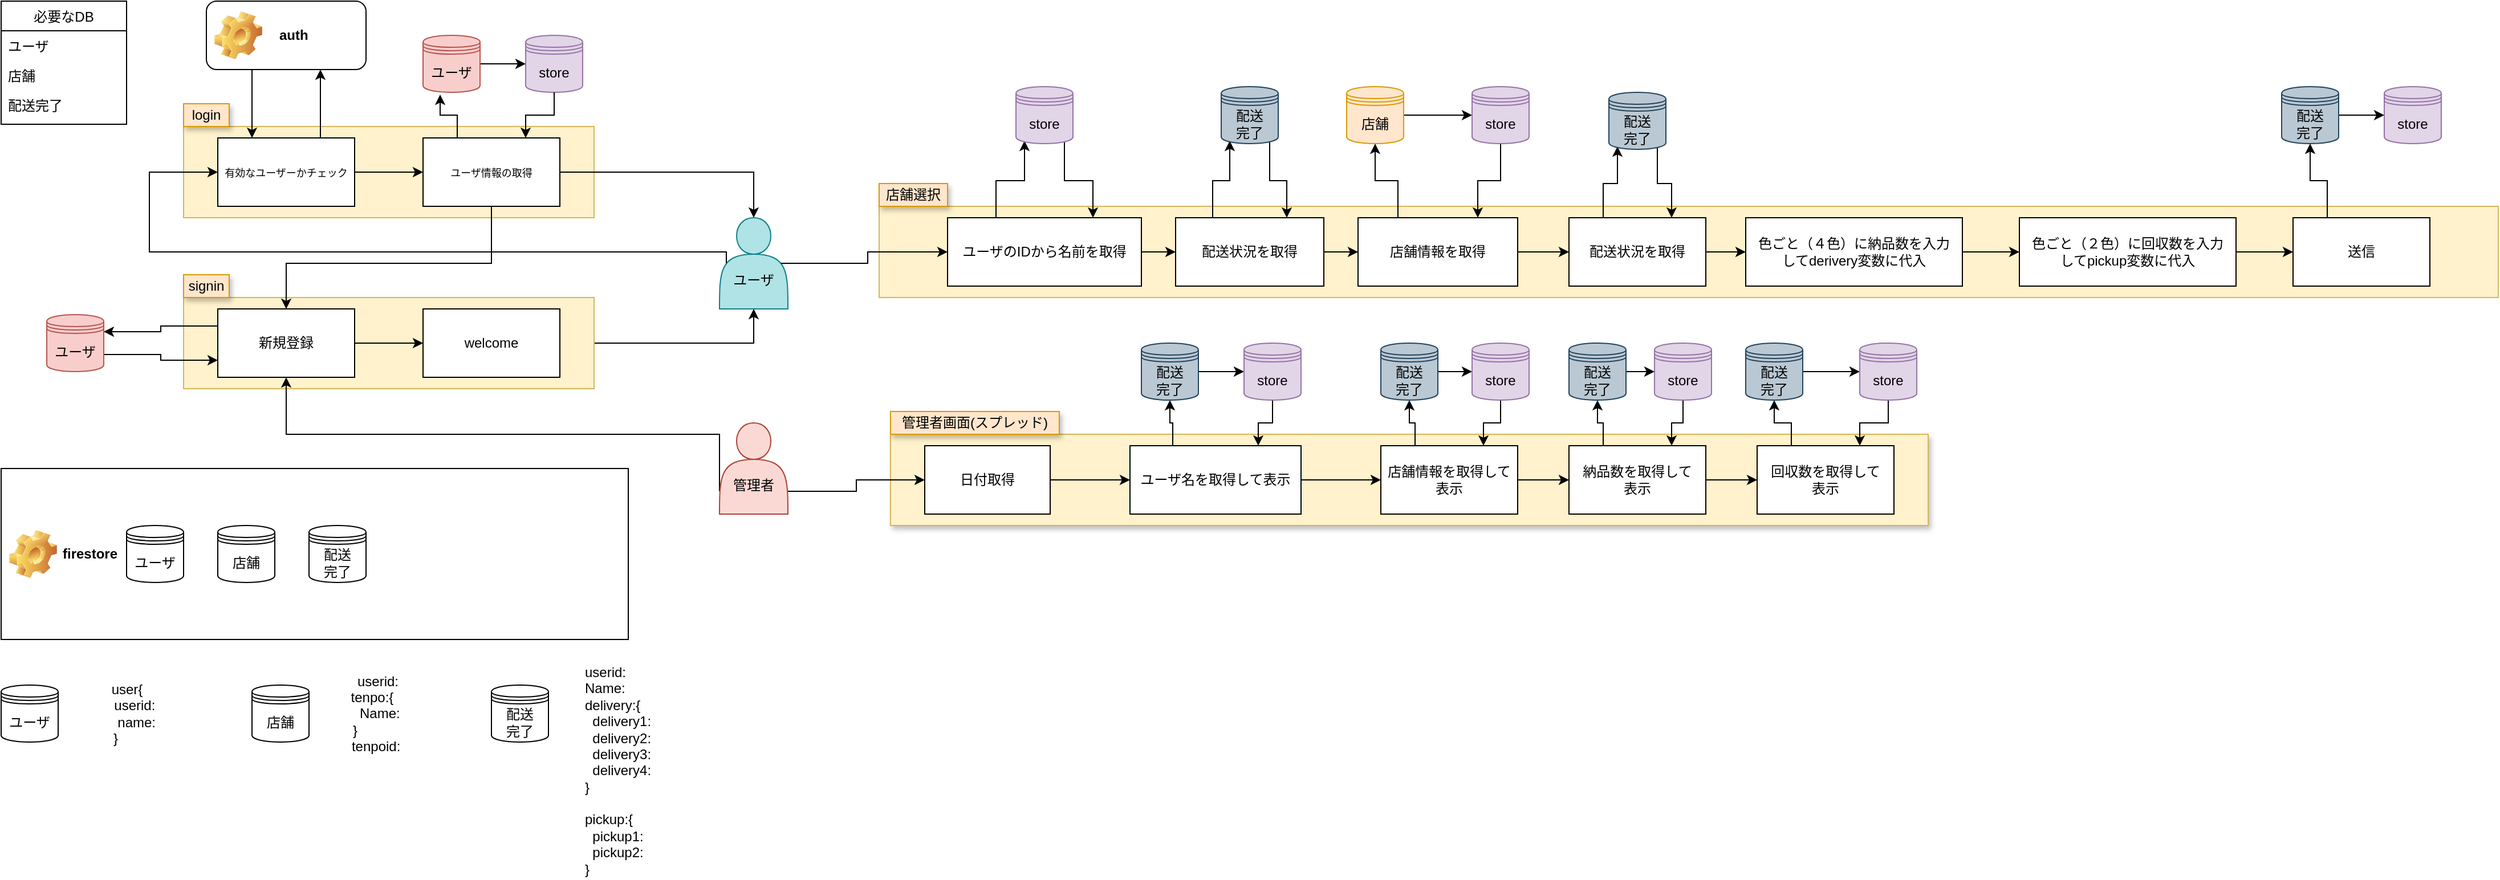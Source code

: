 <mxfile version="14.4.9" type="github">
  <diagram id="O2ma393FgZbkaibP8hnx" name="ページ1">
    <mxGraphModel dx="3132" dy="1137" grid="1" gridSize="10" guides="1" tooltips="1" connect="1" arrows="1" fold="1" page="1" pageScale="1" pageWidth="827" pageHeight="1169" math="0" shadow="0">
      <root>
        <mxCell id="0" />
        <mxCell id="1" parent="0" />
        <mxCell id="GoovgjrzjJ6ZzRfpIoOt-11" value="" style="rounded=0;whiteSpace=wrap;html=1;shadow=0;fillColor=#fff2cc;strokeColor=#d6b656;" parent="1" vertex="1">
          <mxGeometry x="-790" y="130" width="360" height="80" as="geometry" />
        </mxCell>
        <mxCell id="GoovgjrzjJ6ZzRfpIoOt-94" style="edgeStyle=orthogonalEdgeStyle;rounded=0;sketch=0;orthogonalLoop=1;jettySize=auto;html=1;exitX=1;exitY=0.5;exitDx=0;exitDy=0;entryX=0.5;entryY=1;entryDx=0;entryDy=0;" parent="1" source="GoovgjrzjJ6ZzRfpIoOt-16" target="GoovgjrzjJ6ZzRfpIoOt-23" edge="1">
          <mxGeometry relative="1" as="geometry" />
        </mxCell>
        <mxCell id="GoovgjrzjJ6ZzRfpIoOt-16" value="" style="rounded=0;whiteSpace=wrap;html=1;sketch=0;fillColor=#fff2cc;strokeColor=#d6b656;" parent="1" vertex="1">
          <mxGeometry x="-790" y="280" width="360" height="80" as="geometry" />
        </mxCell>
        <mxCell id="J598sM5Vv2jmMmyI6t6C-449" style="edgeStyle=none;rounded=0;orthogonalLoop=1;jettySize=auto;html=1;exitX=1;exitY=0.5;exitDx=0;exitDy=0;entryX=0;entryY=0.5;entryDx=0;entryDy=0;" parent="1" source="J598sM5Vv2jmMmyI6t6C-429" target="J598sM5Vv2jmMmyI6t6C-433" edge="1">
          <mxGeometry relative="1" as="geometry" />
        </mxCell>
        <mxCell id="J598sM5Vv2jmMmyI6t6C-429" value="ユーザ" style="shape=datastore;whiteSpace=wrap;html=1;fillColor=#f8cecc;strokeColor=#b85450;" parent="1" vertex="1">
          <mxGeometry x="-580" y="50" width="50" height="50" as="geometry" />
        </mxCell>
        <mxCell id="J598sM5Vv2jmMmyI6t6C-433" value="store" style="shape=datastore;whiteSpace=wrap;html=1;fillColor=#e1d5e7;strokeColor=#9673a6;" parent="1" vertex="1">
          <mxGeometry x="-490" y="50" width="50" height="50" as="geometry" />
        </mxCell>
        <mxCell id="J598sM5Vv2jmMmyI6t6C-440" value="&amp;nbsp; &amp;nbsp;auth" style="label;whiteSpace=wrap;html=1;image=img/clipart/Gear_128x128.png" parent="1" vertex="1">
          <mxGeometry x="-770" y="20" width="140" height="60" as="geometry" />
        </mxCell>
        <mxCell id="J598sM5Vv2jmMmyI6t6C-441" value="必要なDB" style="swimlane;fontStyle=0;childLayout=stackLayout;horizontal=1;startSize=26;fillColor=none;horizontalStack=0;resizeParent=1;resizeParentMax=0;resizeLast=0;collapsible=1;marginBottom=0;" parent="1" vertex="1">
          <mxGeometry x="-950" y="20" width="110" height="108" as="geometry">
            <mxRectangle x="-950" y="20" width="90" height="26" as="alternateBounds" />
          </mxGeometry>
        </mxCell>
        <mxCell id="J598sM5Vv2jmMmyI6t6C-442" value="ユーザ" style="text;strokeColor=none;fillColor=none;align=left;verticalAlign=top;spacingLeft=4;spacingRight=4;overflow=hidden;rotatable=0;points=[[0,0.5],[1,0.5]];portConstraint=eastwest;" parent="J598sM5Vv2jmMmyI6t6C-441" vertex="1">
          <mxGeometry y="26" width="110" height="26" as="geometry" />
        </mxCell>
        <mxCell id="J598sM5Vv2jmMmyI6t6C-443" value="店舗" style="text;strokeColor=none;fillColor=none;align=left;verticalAlign=top;spacingLeft=4;spacingRight=4;overflow=hidden;rotatable=0;points=[[0,0.5],[1,0.5]];portConstraint=eastwest;" parent="J598sM5Vv2jmMmyI6t6C-441" vertex="1">
          <mxGeometry y="52" width="110" height="26" as="geometry" />
        </mxCell>
        <mxCell id="GoovgjrzjJ6ZzRfpIoOt-12" value="配送完了" style="text;strokeColor=none;fillColor=none;align=left;verticalAlign=top;spacingLeft=4;spacingRight=4;overflow=hidden;rotatable=0;points=[[0,0.5],[1,0.5]];portConstraint=eastwest;" parent="J598sM5Vv2jmMmyI6t6C-441" vertex="1">
          <mxGeometry y="78" width="110" height="30" as="geometry" />
        </mxCell>
        <mxCell id="J598sM5Vv2jmMmyI6t6C-431" style="edgeStyle=orthogonalEdgeStyle;rounded=0;orthogonalLoop=1;jettySize=auto;html=1;exitX=0.25;exitY=0;exitDx=0;exitDy=0;entryX=0.3;entryY=1.04;entryDx=0;entryDy=0;entryPerimeter=0;" parent="1" source="J598sM5Vv2jmMmyI6t6C-427" target="J598sM5Vv2jmMmyI6t6C-429" edge="1">
          <mxGeometry relative="1" as="geometry" />
        </mxCell>
        <mxCell id="J598sM5Vv2jmMmyI6t6C-434" style="edgeStyle=orthogonalEdgeStyle;rounded=0;orthogonalLoop=1;jettySize=auto;html=1;exitX=0.5;exitY=1;exitDx=0;exitDy=0;entryX=0.75;entryY=0;entryDx=0;entryDy=0;" parent="1" source="J598sM5Vv2jmMmyI6t6C-433" target="J598sM5Vv2jmMmyI6t6C-427" edge="1">
          <mxGeometry relative="1" as="geometry" />
        </mxCell>
        <mxCell id="GoovgjrzjJ6ZzRfpIoOt-9" value="login" style="text;html=1;align=center;verticalAlign=middle;whiteSpace=wrap;rounded=0;shadow=1;fillColor=#ffe6cc;strokeColor=#d79b00;" parent="1" vertex="1">
          <mxGeometry x="-790" y="110" width="40" height="20" as="geometry" />
        </mxCell>
        <mxCell id="GoovgjrzjJ6ZzRfpIoOt-91" value="" style="edgeStyle=orthogonalEdgeStyle;rounded=0;sketch=0;orthogonalLoop=1;jettySize=auto;html=1;" parent="1" source="J598sM5Vv2jmMmyI6t6C-424" target="J598sM5Vv2jmMmyI6t6C-427" edge="1">
          <mxGeometry relative="1" as="geometry" />
        </mxCell>
        <mxCell id="J598sM5Vv2jmMmyI6t6C-424" value="&lt;font style=&quot;font-size: 9px&quot;&gt;有効なユーザーかチェック&lt;/font&gt;" style="rounded=0;whiteSpace=wrap;html=1;" parent="1" vertex="1">
          <mxGeometry x="-760" y="140" width="120" height="60" as="geometry" />
        </mxCell>
        <mxCell id="J598sM5Vv2jmMmyI6t6C-425" style="edgeStyle=none;rounded=0;orthogonalLoop=1;jettySize=auto;html=1;exitX=0.25;exitY=1;exitDx=0;exitDy=0;entryX=0.25;entryY=0;entryDx=0;entryDy=0;" parent="1" target="J598sM5Vv2jmMmyI6t6C-424" edge="1">
          <mxGeometry relative="1" as="geometry">
            <mxPoint x="-730" y="80" as="sourcePoint" />
          </mxGeometry>
        </mxCell>
        <mxCell id="J598sM5Vv2jmMmyI6t6C-426" style="edgeStyle=none;rounded=0;orthogonalLoop=1;jettySize=auto;html=1;exitX=0.75;exitY=0;exitDx=0;exitDy=0;entryX=0.75;entryY=1;entryDx=0;entryDy=0;" parent="1" source="J598sM5Vv2jmMmyI6t6C-424" edge="1">
          <mxGeometry relative="1" as="geometry">
            <mxPoint x="-670" y="80" as="targetPoint" />
          </mxGeometry>
        </mxCell>
        <mxCell id="GoovgjrzjJ6ZzRfpIoOt-21" style="edgeStyle=orthogonalEdgeStyle;sketch=0;orthogonalLoop=1;jettySize=auto;html=1;exitX=0.5;exitY=1;exitDx=0;exitDy=0;rounded=0;" parent="1" source="J598sM5Vv2jmMmyI6t6C-427" target="GoovgjrzjJ6ZzRfpIoOt-17" edge="1">
          <mxGeometry relative="1" as="geometry">
            <Array as="points">
              <mxPoint x="-520" y="250" />
              <mxPoint x="-700" y="250" />
            </Array>
          </mxGeometry>
        </mxCell>
        <mxCell id="GoovgjrzjJ6ZzRfpIoOt-24" style="edgeStyle=orthogonalEdgeStyle;rounded=0;sketch=0;orthogonalLoop=1;jettySize=auto;html=1;exitX=1;exitY=0.5;exitDx=0;exitDy=0;entryX=0.5;entryY=0;entryDx=0;entryDy=0;" parent="1" source="J598sM5Vv2jmMmyI6t6C-427" target="GoovgjrzjJ6ZzRfpIoOt-23" edge="1">
          <mxGeometry relative="1" as="geometry" />
        </mxCell>
        <mxCell id="J598sM5Vv2jmMmyI6t6C-427" value="&lt;font style=&quot;font-size: 9px&quot;&gt;ユーザ情報の取得&lt;/font&gt;" style="rounded=0;whiteSpace=wrap;html=1;" parent="1" vertex="1">
          <mxGeometry x="-580" y="140" width="120" height="60" as="geometry" />
        </mxCell>
        <mxCell id="GoovgjrzjJ6ZzRfpIoOt-15" value="signin" style="text;html=1;strokeColor=#d79b00;fillColor=#ffe6cc;align=center;verticalAlign=middle;whiteSpace=wrap;rounded=0;sketch=0;shadow=1;" parent="1" vertex="1">
          <mxGeometry x="-790" y="260" width="40" height="20" as="geometry" />
        </mxCell>
        <mxCell id="GoovgjrzjJ6ZzRfpIoOt-22" style="edgeStyle=orthogonalEdgeStyle;rounded=0;sketch=0;orthogonalLoop=1;jettySize=auto;html=1;exitX=1;exitY=0.5;exitDx=0;exitDy=0;entryX=0;entryY=0.5;entryDx=0;entryDy=0;" parent="1" source="GoovgjrzjJ6ZzRfpIoOt-17" target="GoovgjrzjJ6ZzRfpIoOt-18" edge="1">
          <mxGeometry relative="1" as="geometry" />
        </mxCell>
        <mxCell id="GoovgjrzjJ6ZzRfpIoOt-28" style="edgeStyle=orthogonalEdgeStyle;rounded=0;sketch=0;orthogonalLoop=1;jettySize=auto;html=1;exitX=0;exitY=0.25;exitDx=0;exitDy=0;entryX=1;entryY=0.3;entryDx=0;entryDy=0;" parent="1" source="GoovgjrzjJ6ZzRfpIoOt-17" target="GoovgjrzjJ6ZzRfpIoOt-26" edge="1">
          <mxGeometry relative="1" as="geometry" />
        </mxCell>
        <mxCell id="GoovgjrzjJ6ZzRfpIoOt-17" value="新規登録" style="rounded=0;whiteSpace=wrap;html=1;sketch=0;" parent="1" vertex="1">
          <mxGeometry x="-760" y="290" width="120" height="60" as="geometry" />
        </mxCell>
        <mxCell id="GoovgjrzjJ6ZzRfpIoOt-18" value="welcome" style="rounded=0;whiteSpace=wrap;html=1;sketch=0;" parent="1" vertex="1">
          <mxGeometry x="-580" y="290" width="120" height="60" as="geometry" />
        </mxCell>
        <mxCell id="GoovgjrzjJ6ZzRfpIoOt-41" style="edgeStyle=orthogonalEdgeStyle;rounded=0;sketch=0;orthogonalLoop=1;jettySize=auto;html=1;exitX=0.1;exitY=0.5;exitDx=0;exitDy=0;exitPerimeter=0;entryX=0;entryY=0.5;entryDx=0;entryDy=0;" parent="1" source="GoovgjrzjJ6ZzRfpIoOt-23" target="J598sM5Vv2jmMmyI6t6C-424" edge="1">
          <mxGeometry relative="1" as="geometry">
            <Array as="points">
              <mxPoint x="-820" y="240" />
              <mxPoint x="-820" y="170" />
            </Array>
          </mxGeometry>
        </mxCell>
        <mxCell id="GoovgjrzjJ6ZzRfpIoOt-23" value="&lt;br&gt;&lt;br&gt;ユーザ" style="shape=actor;whiteSpace=wrap;html=1;rounded=0;sketch=0;fillColor=#b0e3e6;strokeColor=#0e8088;" parent="1" vertex="1">
          <mxGeometry x="-320" y="210" width="60" height="80" as="geometry" />
        </mxCell>
        <mxCell id="GoovgjrzjJ6ZzRfpIoOt-29" style="edgeStyle=orthogonalEdgeStyle;rounded=0;sketch=0;orthogonalLoop=1;jettySize=auto;html=1;exitX=1;exitY=0.7;exitDx=0;exitDy=0;entryX=0;entryY=0.75;entryDx=0;entryDy=0;" parent="1" source="GoovgjrzjJ6ZzRfpIoOt-26" target="GoovgjrzjJ6ZzRfpIoOt-17" edge="1">
          <mxGeometry relative="1" as="geometry" />
        </mxCell>
        <mxCell id="GoovgjrzjJ6ZzRfpIoOt-26" value="ユーザ" style="shape=datastore;whiteSpace=wrap;html=1;fillColor=#f8cecc;strokeColor=#b85450;" parent="1" vertex="1">
          <mxGeometry x="-910" y="295" width="50" height="50" as="geometry" />
        </mxCell>
        <mxCell id="GoovgjrzjJ6ZzRfpIoOt-35" style="edgeStyle=orthogonalEdgeStyle;rounded=0;sketch=0;orthogonalLoop=1;jettySize=auto;html=1;exitX=0.5;exitY=1;exitDx=0;exitDy=0;" parent="1" edge="1">
          <mxGeometry relative="1" as="geometry">
            <mxPoint x="-150.529" y="200" as="targetPoint" />
            <mxPoint x="-150" y="200" as="sourcePoint" />
          </mxGeometry>
        </mxCell>
        <mxCell id="GoovgjrzjJ6ZzRfpIoOt-33" value="" style="rounded=0;whiteSpace=wrap;html=1;sketch=0;fillColor=#fff2cc;strokeColor=#d6b656;" parent="1" vertex="1">
          <mxGeometry x="-180" y="200" width="1420" height="80" as="geometry" />
        </mxCell>
        <mxCell id="GoovgjrzjJ6ZzRfpIoOt-47" style="edgeStyle=orthogonalEdgeStyle;rounded=0;sketch=0;orthogonalLoop=1;jettySize=auto;html=1;exitX=0.25;exitY=0;exitDx=0;exitDy=0;entryX=0.15;entryY=0.95;entryDx=0;entryDy=0;entryPerimeter=0;" parent="1" source="GoovgjrzjJ6ZzRfpIoOt-37" target="GoovgjrzjJ6ZzRfpIoOt-43" edge="1">
          <mxGeometry relative="1" as="geometry" />
        </mxCell>
        <mxCell id="W8wt1Ar-wrBB2WAcVZsc-6" value="" style="edgeStyle=orthogonalEdgeStyle;rounded=0;orthogonalLoop=1;jettySize=auto;html=1;" edge="1" parent="1" source="GoovgjrzjJ6ZzRfpIoOt-37" target="W8wt1Ar-wrBB2WAcVZsc-1">
          <mxGeometry relative="1" as="geometry" />
        </mxCell>
        <mxCell id="GoovgjrzjJ6ZzRfpIoOt-37" value="ユーザのIDから名前を取得" style="rounded=0;whiteSpace=wrap;html=1;sketch=0;" parent="1" vertex="1">
          <mxGeometry x="-120" y="210" width="170" height="60" as="geometry" />
        </mxCell>
        <mxCell id="GoovgjrzjJ6ZzRfpIoOt-38" style="edgeStyle=orthogonalEdgeStyle;rounded=0;sketch=0;orthogonalLoop=1;jettySize=auto;html=1;exitX=0.9;exitY=0.5;exitDx=0;exitDy=0;exitPerimeter=0;entryX=0;entryY=0.5;entryDx=0;entryDy=0;" parent="1" source="GoovgjrzjJ6ZzRfpIoOt-23" target="GoovgjrzjJ6ZzRfpIoOt-37" edge="1">
          <mxGeometry relative="1" as="geometry" />
        </mxCell>
        <mxCell id="GoovgjrzjJ6ZzRfpIoOt-42" value="店舗選択" style="text;html=1;strokeColor=#d79b00;fillColor=#ffe6cc;align=center;verticalAlign=middle;whiteSpace=wrap;rounded=0;sketch=0;shadow=1;" parent="1" vertex="1">
          <mxGeometry x="-180" y="180" width="60" height="20" as="geometry" />
        </mxCell>
        <mxCell id="GoovgjrzjJ6ZzRfpIoOt-48" style="edgeStyle=orthogonalEdgeStyle;rounded=0;sketch=0;orthogonalLoop=1;jettySize=auto;html=1;exitX=0.85;exitY=0.95;exitDx=0;exitDy=0;exitPerimeter=0;entryX=0.75;entryY=0;entryDx=0;entryDy=0;" parent="1" source="GoovgjrzjJ6ZzRfpIoOt-43" target="GoovgjrzjJ6ZzRfpIoOt-37" edge="1">
          <mxGeometry relative="1" as="geometry" />
        </mxCell>
        <mxCell id="GoovgjrzjJ6ZzRfpIoOt-43" value="store" style="shape=datastore;whiteSpace=wrap;html=1;fillColor=#e1d5e7;strokeColor=#9673a6;" parent="1" vertex="1">
          <mxGeometry x="-60" y="95" width="50" height="50" as="geometry" />
        </mxCell>
        <mxCell id="GoovgjrzjJ6ZzRfpIoOt-55" style="edgeStyle=orthogonalEdgeStyle;rounded=0;sketch=0;orthogonalLoop=1;jettySize=auto;html=1;exitX=0.25;exitY=0;exitDx=0;exitDy=0;entryX=0.5;entryY=1;entryDx=0;entryDy=0;" parent="1" source="GoovgjrzjJ6ZzRfpIoOt-49" target="GoovgjrzjJ6ZzRfpIoOt-51" edge="1">
          <mxGeometry relative="1" as="geometry" />
        </mxCell>
        <mxCell id="W8wt1Ar-wrBB2WAcVZsc-12" value="" style="edgeStyle=orthogonalEdgeStyle;rounded=0;orthogonalLoop=1;jettySize=auto;html=1;" edge="1" parent="1" source="GoovgjrzjJ6ZzRfpIoOt-49" target="W8wt1Ar-wrBB2WAcVZsc-8">
          <mxGeometry relative="1" as="geometry" />
        </mxCell>
        <mxCell id="GoovgjrzjJ6ZzRfpIoOt-49" value="店舗情報を取得" style="rounded=0;whiteSpace=wrap;html=1;sketch=0;" parent="1" vertex="1">
          <mxGeometry x="240" y="210" width="140" height="60" as="geometry" />
        </mxCell>
        <mxCell id="GoovgjrzjJ6ZzRfpIoOt-57" style="edgeStyle=orthogonalEdgeStyle;rounded=0;sketch=0;orthogonalLoop=1;jettySize=auto;html=1;exitX=1;exitY=0.5;exitDx=0;exitDy=0;entryX=0;entryY=0.5;entryDx=0;entryDy=0;" parent="1" source="GoovgjrzjJ6ZzRfpIoOt-51" target="GoovgjrzjJ6ZzRfpIoOt-52" edge="1">
          <mxGeometry relative="1" as="geometry" />
        </mxCell>
        <mxCell id="GoovgjrzjJ6ZzRfpIoOt-51" value="店舗" style="shape=datastore;whiteSpace=wrap;html=1;fillColor=#ffe6cc;strokeColor=#d79b00;" parent="1" vertex="1">
          <mxGeometry x="230" y="95" width="50" height="50" as="geometry" />
        </mxCell>
        <mxCell id="GoovgjrzjJ6ZzRfpIoOt-56" style="edgeStyle=orthogonalEdgeStyle;rounded=0;sketch=0;orthogonalLoop=1;jettySize=auto;html=1;exitX=0.5;exitY=1;exitDx=0;exitDy=0;entryX=0.75;entryY=0;entryDx=0;entryDy=0;" parent="1" source="GoovgjrzjJ6ZzRfpIoOt-52" target="GoovgjrzjJ6ZzRfpIoOt-49" edge="1">
          <mxGeometry relative="1" as="geometry" />
        </mxCell>
        <mxCell id="GoovgjrzjJ6ZzRfpIoOt-52" value="store" style="shape=datastore;whiteSpace=wrap;html=1;fillColor=#e1d5e7;strokeColor=#9673a6;" parent="1" vertex="1">
          <mxGeometry x="340" y="95" width="50" height="50" as="geometry" />
        </mxCell>
        <mxCell id="GoovgjrzjJ6ZzRfpIoOt-58" value="firestore" style="label;whiteSpace=wrap;html=1;image=img/clipart/Gear_128x128.png;rounded=0;sketch=0;" parent="1" vertex="1">
          <mxGeometry x="-950" y="430" width="550" height="150" as="geometry" />
        </mxCell>
        <mxCell id="GoovgjrzjJ6ZzRfpIoOt-59" value="ユーザ" style="shape=datastore;whiteSpace=wrap;html=1;" parent="1" vertex="1">
          <mxGeometry x="-840" y="480" width="50" height="50" as="geometry" />
        </mxCell>
        <mxCell id="GoovgjrzjJ6ZzRfpIoOt-60" value="店舗" style="shape=datastore;whiteSpace=wrap;html=1;" parent="1" vertex="1">
          <mxGeometry x="-760" y="480" width="50" height="50" as="geometry" />
        </mxCell>
        <mxCell id="GoovgjrzjJ6ZzRfpIoOt-80" style="edgeStyle=orthogonalEdgeStyle;rounded=0;sketch=0;orthogonalLoop=1;jettySize=auto;html=1;exitX=1;exitY=0.5;exitDx=0;exitDy=0;entryX=0;entryY=0.5;entryDx=0;entryDy=0;" parent="1" source="GoovgjrzjJ6ZzRfpIoOt-63" target="GoovgjrzjJ6ZzRfpIoOt-71" edge="1">
          <mxGeometry relative="1" as="geometry" />
        </mxCell>
        <mxCell id="GoovgjrzjJ6ZzRfpIoOt-63" value="色ごと（４色）に納品数を入力&lt;br&gt;してderivery変数に代入" style="rounded=0;whiteSpace=wrap;html=1;sketch=0;" parent="1" vertex="1">
          <mxGeometry x="580" y="210" width="190" height="60" as="geometry" />
        </mxCell>
        <mxCell id="GoovgjrzjJ6ZzRfpIoOt-79" style="edgeStyle=orthogonalEdgeStyle;rounded=0;sketch=0;orthogonalLoop=1;jettySize=auto;html=1;exitX=1;exitY=0.5;exitDx=0;exitDy=0;entryX=0;entryY=0.5;entryDx=0;entryDy=0;" parent="1" source="GoovgjrzjJ6ZzRfpIoOt-71" target="GoovgjrzjJ6ZzRfpIoOt-78" edge="1">
          <mxGeometry relative="1" as="geometry" />
        </mxCell>
        <mxCell id="GoovgjrzjJ6ZzRfpIoOt-71" value="色ごと（２色）に回収数を入力&lt;br&gt;してpickup変数に代入" style="rounded=0;whiteSpace=wrap;html=1;sketch=0;" parent="1" vertex="1">
          <mxGeometry x="820" y="210" width="190" height="60" as="geometry" />
        </mxCell>
        <mxCell id="GoovgjrzjJ6ZzRfpIoOt-106" style="edgeStyle=orthogonalEdgeStyle;rounded=0;sketch=0;orthogonalLoop=1;jettySize=auto;html=1;exitX=0.25;exitY=0;exitDx=0;exitDy=0;entryX=0.5;entryY=1;entryDx=0;entryDy=0;" parent="1" source="GoovgjrzjJ6ZzRfpIoOt-78" target="GoovgjrzjJ6ZzRfpIoOt-103" edge="1">
          <mxGeometry relative="1" as="geometry" />
        </mxCell>
        <mxCell id="GoovgjrzjJ6ZzRfpIoOt-78" value="送信" style="rounded=0;whiteSpace=wrap;html=1;sketch=0;" parent="1" vertex="1">
          <mxGeometry x="1060" y="210" width="120" height="60" as="geometry" />
        </mxCell>
        <mxCell id="GoovgjrzjJ6ZzRfpIoOt-82" value="" style="rounded=0;whiteSpace=wrap;html=1;shadow=1;sketch=0;fillColor=#fff2cc;strokeColor=#d6b656;" parent="1" vertex="1">
          <mxGeometry x="-170" y="400" width="910" height="80" as="geometry" />
        </mxCell>
        <mxCell id="GoovgjrzjJ6ZzRfpIoOt-95" value="" style="edgeStyle=orthogonalEdgeStyle;rounded=0;sketch=0;orthogonalLoop=1;jettySize=auto;html=1;" parent="1" source="GoovgjrzjJ6ZzRfpIoOt-83" target="GoovgjrzjJ6ZzRfpIoOt-84" edge="1">
          <mxGeometry relative="1" as="geometry" />
        </mxCell>
        <mxCell id="GoovgjrzjJ6ZzRfpIoOt-83" value="日付取得" style="rounded=0;whiteSpace=wrap;html=1;shadow=0;sketch=0;" parent="1" vertex="1">
          <mxGeometry x="-140" y="410" width="110" height="60" as="geometry" />
        </mxCell>
        <mxCell id="GoovgjrzjJ6ZzRfpIoOt-96" style="edgeStyle=orthogonalEdgeStyle;rounded=0;sketch=0;orthogonalLoop=1;jettySize=auto;html=1;exitX=1;exitY=0.5;exitDx=0;exitDy=0;entryX=0;entryY=0.5;entryDx=0;entryDy=0;" parent="1" source="GoovgjrzjJ6ZzRfpIoOt-84" target="GoovgjrzjJ6ZzRfpIoOt-90" edge="1">
          <mxGeometry relative="1" as="geometry" />
        </mxCell>
        <mxCell id="GoovgjrzjJ6ZzRfpIoOt-121" style="edgeStyle=orthogonalEdgeStyle;rounded=0;sketch=0;orthogonalLoop=1;jettySize=auto;html=1;exitX=0.25;exitY=0;exitDx=0;exitDy=0;entryX=0.5;entryY=1;entryDx=0;entryDy=0;" parent="1" source="GoovgjrzjJ6ZzRfpIoOt-84" target="GoovgjrzjJ6ZzRfpIoOt-109" edge="1">
          <mxGeometry relative="1" as="geometry" />
        </mxCell>
        <mxCell id="GoovgjrzjJ6ZzRfpIoOt-84" value="ユーザ名を取得して表示" style="rounded=0;whiteSpace=wrap;html=1;shadow=0;sketch=0;" parent="1" vertex="1">
          <mxGeometry x="40" y="410" width="150" height="60" as="geometry" />
        </mxCell>
        <mxCell id="GoovgjrzjJ6ZzRfpIoOt-87" style="edgeStyle=orthogonalEdgeStyle;rounded=0;sketch=0;orthogonalLoop=1;jettySize=auto;html=1;exitX=1;exitY=0.75;exitDx=0;exitDy=0;entryX=0;entryY=0.5;entryDx=0;entryDy=0;" parent="1" source="GoovgjrzjJ6ZzRfpIoOt-86" target="GoovgjrzjJ6ZzRfpIoOt-83" edge="1">
          <mxGeometry relative="1" as="geometry" />
        </mxCell>
        <mxCell id="GoovgjrzjJ6ZzRfpIoOt-93" style="edgeStyle=orthogonalEdgeStyle;rounded=0;sketch=0;orthogonalLoop=1;jettySize=auto;html=1;exitX=0;exitY=0.75;exitDx=0;exitDy=0;" parent="1" source="GoovgjrzjJ6ZzRfpIoOt-86" target="GoovgjrzjJ6ZzRfpIoOt-17" edge="1">
          <mxGeometry relative="1" as="geometry">
            <Array as="points">
              <mxPoint x="-320" y="400" />
              <mxPoint x="-700" y="400" />
            </Array>
          </mxGeometry>
        </mxCell>
        <mxCell id="GoovgjrzjJ6ZzRfpIoOt-86" value="&lt;br&gt;&lt;br&gt;管理者" style="shape=actor;whiteSpace=wrap;html=1;rounded=0;sketch=0;fillColor=#fad9d5;strokeColor=#ae4132;" parent="1" vertex="1">
          <mxGeometry x="-320" y="390" width="60" height="80" as="geometry" />
        </mxCell>
        <mxCell id="GoovgjrzjJ6ZzRfpIoOt-100" value="" style="edgeStyle=orthogonalEdgeStyle;rounded=0;sketch=0;orthogonalLoop=1;jettySize=auto;html=1;" parent="1" source="GoovgjrzjJ6ZzRfpIoOt-90" target="GoovgjrzjJ6ZzRfpIoOt-97" edge="1">
          <mxGeometry relative="1" as="geometry" />
        </mxCell>
        <mxCell id="GoovgjrzjJ6ZzRfpIoOt-123" style="edgeStyle=orthogonalEdgeStyle;rounded=0;sketch=0;orthogonalLoop=1;jettySize=auto;html=1;exitX=0.25;exitY=0;exitDx=0;exitDy=0;entryX=0.5;entryY=1;entryDx=0;entryDy=0;" parent="1" source="GoovgjrzjJ6ZzRfpIoOt-90" target="GoovgjrzjJ6ZzRfpIoOt-110" edge="1">
          <mxGeometry relative="1" as="geometry" />
        </mxCell>
        <mxCell id="GoovgjrzjJ6ZzRfpIoOt-90" value="店舗情報を取得して表示" style="rounded=0;whiteSpace=wrap;html=1;shadow=0;sketch=0;" parent="1" vertex="1">
          <mxGeometry x="260" y="410" width="120" height="60" as="geometry" />
        </mxCell>
        <mxCell id="GoovgjrzjJ6ZzRfpIoOt-81" value="管理者画面(スプレッド)" style="text;html=1;strokeColor=#d79b00;fillColor=#ffe6cc;align=center;verticalAlign=middle;whiteSpace=wrap;rounded=0;sketch=0;shadow=1;" parent="1" vertex="1">
          <mxGeometry x="-170" y="380" width="148" height="20" as="geometry" />
        </mxCell>
        <mxCell id="GoovgjrzjJ6ZzRfpIoOt-101" value="" style="edgeStyle=orthogonalEdgeStyle;rounded=0;sketch=0;orthogonalLoop=1;jettySize=auto;html=1;" parent="1" source="GoovgjrzjJ6ZzRfpIoOt-97" target="GoovgjrzjJ6ZzRfpIoOt-98" edge="1">
          <mxGeometry relative="1" as="geometry" />
        </mxCell>
        <mxCell id="GoovgjrzjJ6ZzRfpIoOt-125" style="edgeStyle=orthogonalEdgeStyle;rounded=0;sketch=0;orthogonalLoop=1;jettySize=auto;html=1;exitX=0.25;exitY=0;exitDx=0;exitDy=0;entryX=0.5;entryY=1;entryDx=0;entryDy=0;" parent="1" source="GoovgjrzjJ6ZzRfpIoOt-97" target="GoovgjrzjJ6ZzRfpIoOt-111" edge="1">
          <mxGeometry relative="1" as="geometry" />
        </mxCell>
        <mxCell id="GoovgjrzjJ6ZzRfpIoOt-97" value="納品数を取得して&lt;br&gt;表示" style="rounded=0;whiteSpace=wrap;html=1;shadow=0;sketch=0;" parent="1" vertex="1">
          <mxGeometry x="425" y="410" width="120" height="60" as="geometry" />
        </mxCell>
        <mxCell id="GoovgjrzjJ6ZzRfpIoOt-127" style="edgeStyle=orthogonalEdgeStyle;rounded=0;sketch=0;orthogonalLoop=1;jettySize=auto;html=1;exitX=0.25;exitY=0;exitDx=0;exitDy=0;entryX=0.5;entryY=1;entryDx=0;entryDy=0;" parent="1" source="GoovgjrzjJ6ZzRfpIoOt-98" target="GoovgjrzjJ6ZzRfpIoOt-112" edge="1">
          <mxGeometry relative="1" as="geometry" />
        </mxCell>
        <mxCell id="GoovgjrzjJ6ZzRfpIoOt-98" value="回収数を取得して&lt;br&gt;表示" style="rounded=0;whiteSpace=wrap;html=1;shadow=0;sketch=0;" parent="1" vertex="1">
          <mxGeometry x="590" y="410" width="120" height="60" as="geometry" />
        </mxCell>
        <mxCell id="GoovgjrzjJ6ZzRfpIoOt-107" value="" style="edgeStyle=orthogonalEdgeStyle;rounded=0;sketch=0;orthogonalLoop=1;jettySize=auto;html=1;" parent="1" source="GoovgjrzjJ6ZzRfpIoOt-103" target="GoovgjrzjJ6ZzRfpIoOt-104" edge="1">
          <mxGeometry relative="1" as="geometry" />
        </mxCell>
        <mxCell id="GoovgjrzjJ6ZzRfpIoOt-103" value="配送&lt;br&gt;完了" style="shape=datastore;whiteSpace=wrap;html=1;fillColor=#bac8d3;strokeColor=#23445d;" parent="1" vertex="1">
          <mxGeometry x="1050" y="95" width="50" height="50" as="geometry" />
        </mxCell>
        <mxCell id="GoovgjrzjJ6ZzRfpIoOt-104" value="store" style="shape=datastore;whiteSpace=wrap;html=1;fillColor=#e1d5e7;strokeColor=#9673a6;" parent="1" vertex="1">
          <mxGeometry x="1140" y="95" width="50" height="50" as="geometry" />
        </mxCell>
        <mxCell id="GoovgjrzjJ6ZzRfpIoOt-120" value="" style="edgeStyle=orthogonalEdgeStyle;rounded=0;sketch=0;orthogonalLoop=1;jettySize=auto;html=1;" parent="1" source="GoovgjrzjJ6ZzRfpIoOt-109" target="GoovgjrzjJ6ZzRfpIoOt-116" edge="1">
          <mxGeometry relative="1" as="geometry" />
        </mxCell>
        <mxCell id="GoovgjrzjJ6ZzRfpIoOt-109" value="配送&lt;br&gt;完了" style="shape=datastore;whiteSpace=wrap;html=1;fillColor=#bac8d3;strokeColor=#23445d;" parent="1" vertex="1">
          <mxGeometry x="50" y="320" width="50" height="50" as="geometry" />
        </mxCell>
        <mxCell id="GoovgjrzjJ6ZzRfpIoOt-119" value="" style="edgeStyle=orthogonalEdgeStyle;rounded=0;sketch=0;orthogonalLoop=1;jettySize=auto;html=1;" parent="1" source="GoovgjrzjJ6ZzRfpIoOt-110" target="GoovgjrzjJ6ZzRfpIoOt-115" edge="1">
          <mxGeometry relative="1" as="geometry" />
        </mxCell>
        <mxCell id="GoovgjrzjJ6ZzRfpIoOt-110" value="配送&lt;br&gt;完了" style="shape=datastore;whiteSpace=wrap;html=1;fillColor=#bac8d3;strokeColor=#23445d;" parent="1" vertex="1">
          <mxGeometry x="260" y="320" width="50" height="50" as="geometry" />
        </mxCell>
        <mxCell id="GoovgjrzjJ6ZzRfpIoOt-117" value="" style="edgeStyle=orthogonalEdgeStyle;rounded=0;sketch=0;orthogonalLoop=1;jettySize=auto;html=1;" parent="1" source="GoovgjrzjJ6ZzRfpIoOt-111" target="GoovgjrzjJ6ZzRfpIoOt-114" edge="1">
          <mxGeometry relative="1" as="geometry" />
        </mxCell>
        <mxCell id="GoovgjrzjJ6ZzRfpIoOt-111" value="配送&lt;br&gt;完了" style="shape=datastore;whiteSpace=wrap;html=1;fillColor=#bac8d3;strokeColor=#23445d;" parent="1" vertex="1">
          <mxGeometry x="425" y="320" width="50" height="50" as="geometry" />
        </mxCell>
        <mxCell id="GoovgjrzjJ6ZzRfpIoOt-118" value="" style="edgeStyle=orthogonalEdgeStyle;rounded=0;sketch=0;orthogonalLoop=1;jettySize=auto;html=1;" parent="1" source="GoovgjrzjJ6ZzRfpIoOt-112" target="GoovgjrzjJ6ZzRfpIoOt-113" edge="1">
          <mxGeometry relative="1" as="geometry" />
        </mxCell>
        <mxCell id="GoovgjrzjJ6ZzRfpIoOt-112" value="配送&lt;br&gt;完了" style="shape=datastore;whiteSpace=wrap;html=1;fillColor=#bac8d3;strokeColor=#23445d;" parent="1" vertex="1">
          <mxGeometry x="580" y="320" width="50" height="50" as="geometry" />
        </mxCell>
        <mxCell id="GoovgjrzjJ6ZzRfpIoOt-128" style="edgeStyle=orthogonalEdgeStyle;rounded=0;sketch=0;orthogonalLoop=1;jettySize=auto;html=1;exitX=0.5;exitY=1;exitDx=0;exitDy=0;entryX=0.75;entryY=0;entryDx=0;entryDy=0;" parent="1" source="GoovgjrzjJ6ZzRfpIoOt-113" target="GoovgjrzjJ6ZzRfpIoOt-98" edge="1">
          <mxGeometry relative="1" as="geometry" />
        </mxCell>
        <mxCell id="GoovgjrzjJ6ZzRfpIoOt-113" value="store" style="shape=datastore;whiteSpace=wrap;html=1;fillColor=#e1d5e7;strokeColor=#9673a6;" parent="1" vertex="1">
          <mxGeometry x="680" y="320" width="50" height="50" as="geometry" />
        </mxCell>
        <mxCell id="GoovgjrzjJ6ZzRfpIoOt-126" style="edgeStyle=orthogonalEdgeStyle;rounded=0;sketch=0;orthogonalLoop=1;jettySize=auto;html=1;exitX=0.5;exitY=1;exitDx=0;exitDy=0;entryX=0.75;entryY=0;entryDx=0;entryDy=0;" parent="1" source="GoovgjrzjJ6ZzRfpIoOt-114" target="GoovgjrzjJ6ZzRfpIoOt-97" edge="1">
          <mxGeometry relative="1" as="geometry" />
        </mxCell>
        <mxCell id="GoovgjrzjJ6ZzRfpIoOt-114" value="store" style="shape=datastore;whiteSpace=wrap;html=1;fillColor=#e1d5e7;strokeColor=#9673a6;" parent="1" vertex="1">
          <mxGeometry x="500" y="320" width="50" height="50" as="geometry" />
        </mxCell>
        <mxCell id="GoovgjrzjJ6ZzRfpIoOt-124" style="edgeStyle=orthogonalEdgeStyle;rounded=0;sketch=0;orthogonalLoop=1;jettySize=auto;html=1;exitX=0.5;exitY=1;exitDx=0;exitDy=0;entryX=0.75;entryY=0;entryDx=0;entryDy=0;" parent="1" source="GoovgjrzjJ6ZzRfpIoOt-115" target="GoovgjrzjJ6ZzRfpIoOt-90" edge="1">
          <mxGeometry relative="1" as="geometry" />
        </mxCell>
        <mxCell id="GoovgjrzjJ6ZzRfpIoOt-115" value="store" style="shape=datastore;whiteSpace=wrap;html=1;fillColor=#e1d5e7;strokeColor=#9673a6;" parent="1" vertex="1">
          <mxGeometry x="340" y="320" width="50" height="50" as="geometry" />
        </mxCell>
        <mxCell id="GoovgjrzjJ6ZzRfpIoOt-122" style="edgeStyle=orthogonalEdgeStyle;rounded=0;sketch=0;orthogonalLoop=1;jettySize=auto;html=1;exitX=0.5;exitY=1;exitDx=0;exitDy=0;entryX=0.75;entryY=0;entryDx=0;entryDy=0;" parent="1" source="GoovgjrzjJ6ZzRfpIoOt-116" target="GoovgjrzjJ6ZzRfpIoOt-84" edge="1">
          <mxGeometry relative="1" as="geometry" />
        </mxCell>
        <mxCell id="GoovgjrzjJ6ZzRfpIoOt-116" value="store" style="shape=datastore;whiteSpace=wrap;html=1;fillColor=#e1d5e7;strokeColor=#9673a6;" parent="1" vertex="1">
          <mxGeometry x="140" y="320" width="50" height="50" as="geometry" />
        </mxCell>
        <mxCell id="GoovgjrzjJ6ZzRfpIoOt-129" value="ユーザ" style="shape=datastore;whiteSpace=wrap;html=1;" parent="1" vertex="1">
          <mxGeometry x="-950" y="620" width="50" height="50" as="geometry" />
        </mxCell>
        <mxCell id="GoovgjrzjJ6ZzRfpIoOt-130" value="&amp;nbsp; &amp;nbsp; &amp;nbsp; user{&lt;br&gt;&amp;nbsp; &amp;nbsp; &amp;nbsp; &amp;nbsp; &amp;nbsp; userid:&lt;br&gt;&amp;nbsp; &amp;nbsp; &amp;nbsp; &amp;nbsp; &amp;nbsp; &amp;nbsp;name:&lt;br&gt;}" style="text;html=1;align=center;verticalAlign=middle;resizable=0;points=[];autosize=1;" parent="1" vertex="1">
          <mxGeometry x="-895" y="615" width="90" height="60" as="geometry" />
        </mxCell>
        <mxCell id="GoovgjrzjJ6ZzRfpIoOt-131" value="店舗" style="shape=datastore;whiteSpace=wrap;html=1;" parent="1" vertex="1">
          <mxGeometry x="-730" y="620" width="50" height="50" as="geometry" />
        </mxCell>
        <mxCell id="GoovgjrzjJ6ZzRfpIoOt-132" value="&amp;nbsp; &amp;nbsp; &amp;nbsp; &amp;nbsp; &amp;nbsp; &amp;nbsp; &amp;nbsp; &amp;nbsp; &amp;nbsp;userid: &amp;nbsp; &amp;nbsp;&amp;nbsp;&lt;br&gt;&amp;nbsp; &amp;nbsp; &amp;nbsp; &amp;nbsp; &amp;nbsp;tenpo:{&lt;br&gt;&amp;nbsp; &amp;nbsp; &amp;nbsp; &amp;nbsp; &amp;nbsp; &amp;nbsp; &amp;nbsp;Name:&lt;br&gt;}&lt;br&gt;&amp;nbsp; &amp;nbsp; &amp;nbsp; &amp;nbsp; &amp;nbsp; &amp;nbsp;tenpoid:" style="text;html=1;align=center;verticalAlign=middle;resizable=0;points=[];autosize=1;" parent="1" vertex="1">
          <mxGeometry x="-700" y="605" width="120" height="80" as="geometry" />
        </mxCell>
        <mxCell id="GoovgjrzjJ6ZzRfpIoOt-140" value="配送&lt;br&gt;完了" style="shape=datastore;whiteSpace=wrap;html=1;" parent="1" vertex="1">
          <mxGeometry x="-680" y="480" width="50" height="50" as="geometry" />
        </mxCell>
        <mxCell id="GoovgjrzjJ6ZzRfpIoOt-141" value="配送&lt;br&gt;完了" style="shape=datastore;whiteSpace=wrap;html=1;" parent="1" vertex="1">
          <mxGeometry x="-520" y="620" width="50" height="50" as="geometry" />
        </mxCell>
        <mxCell id="GoovgjrzjJ6ZzRfpIoOt-142" value="userid:&lt;br&gt;Name:&lt;br&gt;delivery:{&lt;br&gt;&amp;nbsp; delivery1:&lt;br&gt;&amp;nbsp; delivery2:&lt;br&gt;&amp;nbsp; delivery3:&lt;br&gt;&amp;nbsp; delivery4:&lt;br&gt;}&lt;br&gt;&lt;br&gt;pickup:{&lt;br&gt;&amp;nbsp; pickup1:&lt;br&gt;&amp;nbsp; pickup2:&lt;br&gt;}" style="text;html=1;align=left;verticalAlign=middle;resizable=0;points=[];autosize=1;" parent="1" vertex="1">
          <mxGeometry x="-440" y="600" width="70" height="190" as="geometry" />
        </mxCell>
        <mxCell id="W8wt1Ar-wrBB2WAcVZsc-3" style="edgeStyle=orthogonalEdgeStyle;rounded=0;orthogonalLoop=1;jettySize=auto;html=1;exitX=0.25;exitY=0;exitDx=0;exitDy=0;entryX=0.15;entryY=0.95;entryDx=0;entryDy=0;entryPerimeter=0;" edge="1" parent="1" source="W8wt1Ar-wrBB2WAcVZsc-1" target="W8wt1Ar-wrBB2WAcVZsc-2">
          <mxGeometry relative="1" as="geometry" />
        </mxCell>
        <mxCell id="W8wt1Ar-wrBB2WAcVZsc-7" value="" style="edgeStyle=orthogonalEdgeStyle;rounded=0;orthogonalLoop=1;jettySize=auto;html=1;" edge="1" parent="1" source="W8wt1Ar-wrBB2WAcVZsc-1" target="GoovgjrzjJ6ZzRfpIoOt-49">
          <mxGeometry relative="1" as="geometry" />
        </mxCell>
        <mxCell id="W8wt1Ar-wrBB2WAcVZsc-1" value="配送状況を取得" style="rounded=0;whiteSpace=wrap;html=1;" vertex="1" parent="1">
          <mxGeometry x="80" y="210" width="130" height="60" as="geometry" />
        </mxCell>
        <mxCell id="W8wt1Ar-wrBB2WAcVZsc-5" style="edgeStyle=orthogonalEdgeStyle;rounded=0;orthogonalLoop=1;jettySize=auto;html=1;exitX=0.85;exitY=0.95;exitDx=0;exitDy=0;exitPerimeter=0;entryX=0.75;entryY=0;entryDx=0;entryDy=0;" edge="1" parent="1" source="W8wt1Ar-wrBB2WAcVZsc-2" target="W8wt1Ar-wrBB2WAcVZsc-1">
          <mxGeometry relative="1" as="geometry" />
        </mxCell>
        <mxCell id="W8wt1Ar-wrBB2WAcVZsc-2" value="配送&lt;br&gt;完了" style="shape=datastore;whiteSpace=wrap;html=1;fillColor=#bac8d3;strokeColor=#23445d;" vertex="1" parent="1">
          <mxGeometry x="120" y="95" width="50" height="50" as="geometry" />
        </mxCell>
        <mxCell id="W8wt1Ar-wrBB2WAcVZsc-10" style="edgeStyle=orthogonalEdgeStyle;rounded=0;orthogonalLoop=1;jettySize=auto;html=1;exitX=0.25;exitY=0;exitDx=0;exitDy=0;entryX=0.15;entryY=0.95;entryDx=0;entryDy=0;entryPerimeter=0;" edge="1" parent="1" source="W8wt1Ar-wrBB2WAcVZsc-8" target="W8wt1Ar-wrBB2WAcVZsc-9">
          <mxGeometry relative="1" as="geometry" />
        </mxCell>
        <mxCell id="W8wt1Ar-wrBB2WAcVZsc-13" value="" style="edgeStyle=orthogonalEdgeStyle;rounded=0;orthogonalLoop=1;jettySize=auto;html=1;" edge="1" parent="1" source="W8wt1Ar-wrBB2WAcVZsc-8" target="GoovgjrzjJ6ZzRfpIoOt-63">
          <mxGeometry relative="1" as="geometry" />
        </mxCell>
        <mxCell id="W8wt1Ar-wrBB2WAcVZsc-8" value="配送状況を取得" style="rounded=0;whiteSpace=wrap;html=1;" vertex="1" parent="1">
          <mxGeometry x="425" y="210" width="120" height="60" as="geometry" />
        </mxCell>
        <mxCell id="W8wt1Ar-wrBB2WAcVZsc-11" style="edgeStyle=orthogonalEdgeStyle;rounded=0;orthogonalLoop=1;jettySize=auto;html=1;exitX=0.85;exitY=0.95;exitDx=0;exitDy=0;exitPerimeter=0;entryX=0.75;entryY=0;entryDx=0;entryDy=0;" edge="1" parent="1" source="W8wt1Ar-wrBB2WAcVZsc-9" target="W8wt1Ar-wrBB2WAcVZsc-8">
          <mxGeometry relative="1" as="geometry" />
        </mxCell>
        <mxCell id="W8wt1Ar-wrBB2WAcVZsc-9" value="配送&lt;br&gt;完了" style="shape=datastore;whiteSpace=wrap;html=1;fillColor=#bac8d3;strokeColor=#23445d;" vertex="1" parent="1">
          <mxGeometry x="460" y="100" width="50" height="50" as="geometry" />
        </mxCell>
      </root>
    </mxGraphModel>
  </diagram>
</mxfile>

